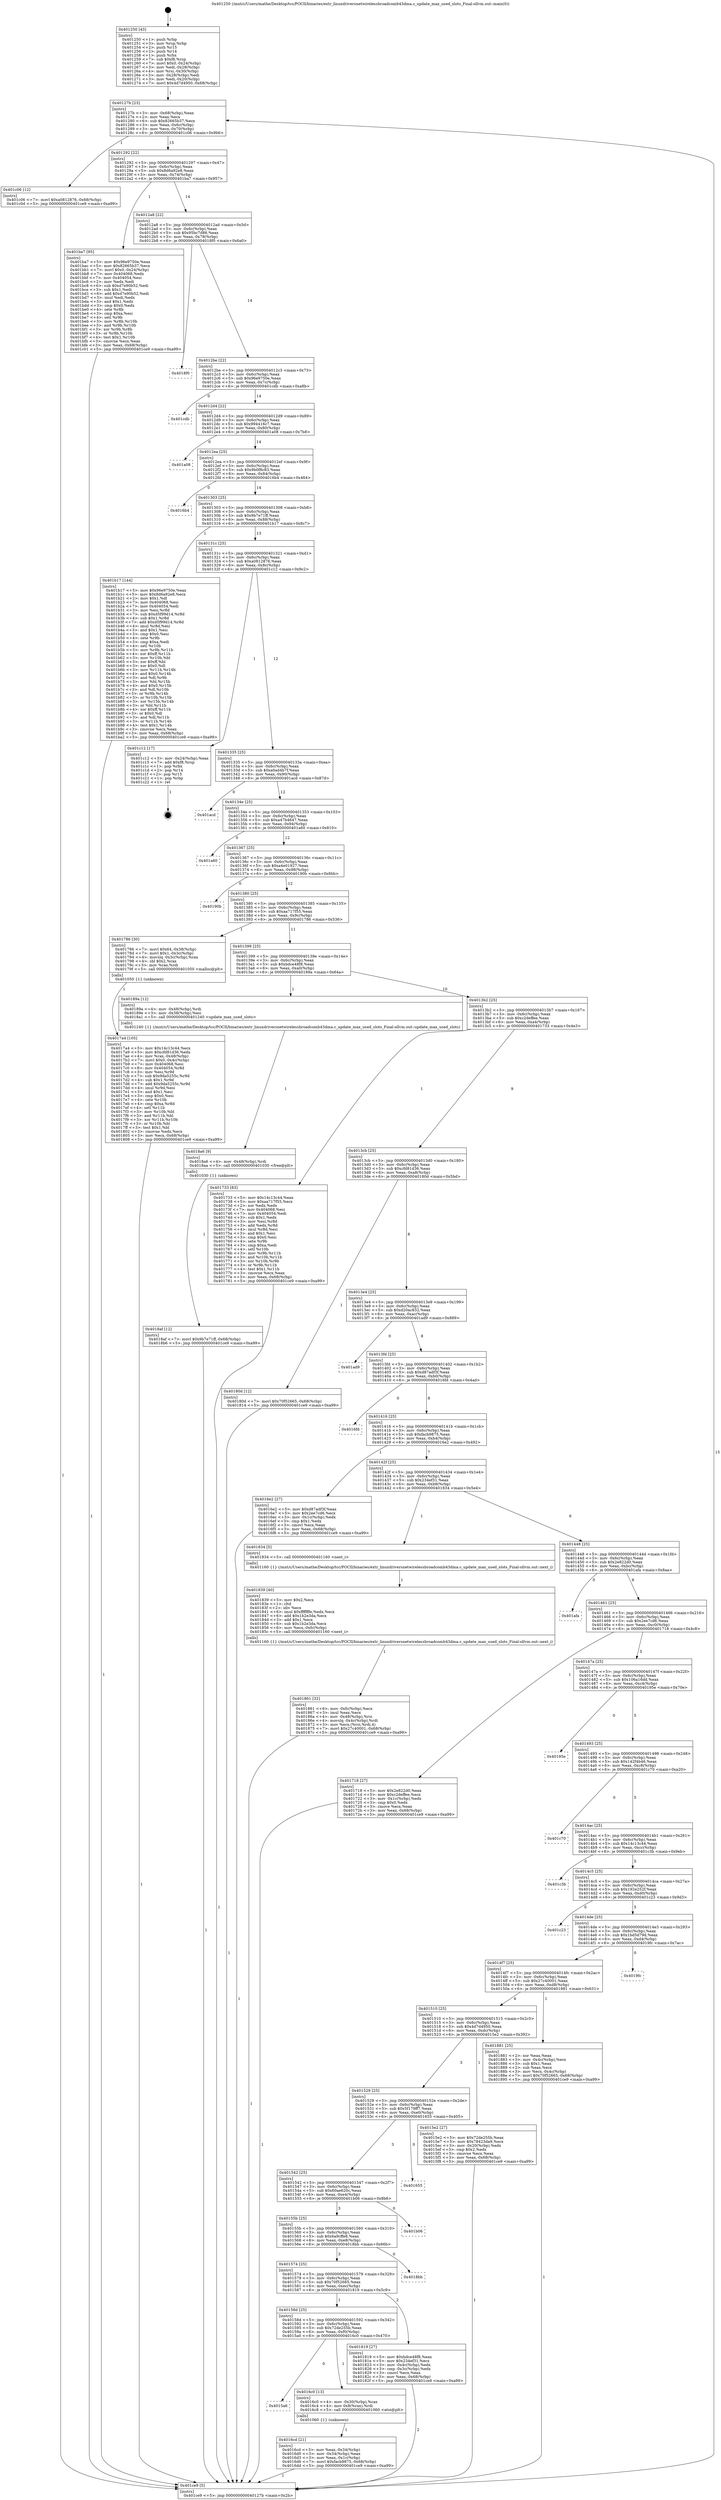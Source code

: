 digraph "0x401250" {
  label = "0x401250 (/mnt/c/Users/mathe/Desktop/tcc/POCII/binaries/extr_linuxdriversnetwirelessbroadcomb43dma.c_update_max_used_slots_Final-ollvm.out::main(0))"
  labelloc = "t"
  node[shape=record]

  Entry [label="",width=0.3,height=0.3,shape=circle,fillcolor=black,style=filled]
  "0x40127b" [label="{
     0x40127b [23]\l
     | [instrs]\l
     &nbsp;&nbsp;0x40127b \<+3\>: mov -0x68(%rbp),%eax\l
     &nbsp;&nbsp;0x40127e \<+2\>: mov %eax,%ecx\l
     &nbsp;&nbsp;0x401280 \<+6\>: sub $0x82665b37,%ecx\l
     &nbsp;&nbsp;0x401286 \<+3\>: mov %eax,-0x6c(%rbp)\l
     &nbsp;&nbsp;0x401289 \<+3\>: mov %ecx,-0x70(%rbp)\l
     &nbsp;&nbsp;0x40128c \<+6\>: je 0000000000401c06 \<main+0x9b6\>\l
  }"]
  "0x401c06" [label="{
     0x401c06 [12]\l
     | [instrs]\l
     &nbsp;&nbsp;0x401c06 \<+7\>: movl $0xa0812876,-0x68(%rbp)\l
     &nbsp;&nbsp;0x401c0d \<+5\>: jmp 0000000000401ce9 \<main+0xa99\>\l
  }"]
  "0x401292" [label="{
     0x401292 [22]\l
     | [instrs]\l
     &nbsp;&nbsp;0x401292 \<+5\>: jmp 0000000000401297 \<main+0x47\>\l
     &nbsp;&nbsp;0x401297 \<+3\>: mov -0x6c(%rbp),%eax\l
     &nbsp;&nbsp;0x40129a \<+5\>: sub $0x8d6a92e8,%eax\l
     &nbsp;&nbsp;0x40129f \<+3\>: mov %eax,-0x74(%rbp)\l
     &nbsp;&nbsp;0x4012a2 \<+6\>: je 0000000000401ba7 \<main+0x957\>\l
  }"]
  Exit [label="",width=0.3,height=0.3,shape=circle,fillcolor=black,style=filled,peripheries=2]
  "0x401ba7" [label="{
     0x401ba7 [95]\l
     | [instrs]\l
     &nbsp;&nbsp;0x401ba7 \<+5\>: mov $0x96e9750e,%eax\l
     &nbsp;&nbsp;0x401bac \<+5\>: mov $0x82665b37,%ecx\l
     &nbsp;&nbsp;0x401bb1 \<+7\>: movl $0x0,-0x24(%rbp)\l
     &nbsp;&nbsp;0x401bb8 \<+7\>: mov 0x404068,%edx\l
     &nbsp;&nbsp;0x401bbf \<+7\>: mov 0x404054,%esi\l
     &nbsp;&nbsp;0x401bc6 \<+2\>: mov %edx,%edi\l
     &nbsp;&nbsp;0x401bc8 \<+6\>: sub $0xd7e90b52,%edi\l
     &nbsp;&nbsp;0x401bce \<+3\>: sub $0x1,%edi\l
     &nbsp;&nbsp;0x401bd1 \<+6\>: add $0xd7e90b52,%edi\l
     &nbsp;&nbsp;0x401bd7 \<+3\>: imul %edi,%edx\l
     &nbsp;&nbsp;0x401bda \<+3\>: and $0x1,%edx\l
     &nbsp;&nbsp;0x401bdd \<+3\>: cmp $0x0,%edx\l
     &nbsp;&nbsp;0x401be0 \<+4\>: sete %r8b\l
     &nbsp;&nbsp;0x401be4 \<+3\>: cmp $0xa,%esi\l
     &nbsp;&nbsp;0x401be7 \<+4\>: setl %r9b\l
     &nbsp;&nbsp;0x401beb \<+3\>: mov %r8b,%r10b\l
     &nbsp;&nbsp;0x401bee \<+3\>: and %r9b,%r10b\l
     &nbsp;&nbsp;0x401bf1 \<+3\>: xor %r9b,%r8b\l
     &nbsp;&nbsp;0x401bf4 \<+3\>: or %r8b,%r10b\l
     &nbsp;&nbsp;0x401bf7 \<+4\>: test $0x1,%r10b\l
     &nbsp;&nbsp;0x401bfb \<+3\>: cmovne %ecx,%eax\l
     &nbsp;&nbsp;0x401bfe \<+3\>: mov %eax,-0x68(%rbp)\l
     &nbsp;&nbsp;0x401c01 \<+5\>: jmp 0000000000401ce9 \<main+0xa99\>\l
  }"]
  "0x4012a8" [label="{
     0x4012a8 [22]\l
     | [instrs]\l
     &nbsp;&nbsp;0x4012a8 \<+5\>: jmp 00000000004012ad \<main+0x5d\>\l
     &nbsp;&nbsp;0x4012ad \<+3\>: mov -0x6c(%rbp),%eax\l
     &nbsp;&nbsp;0x4012b0 \<+5\>: sub $0x95bc7d86,%eax\l
     &nbsp;&nbsp;0x4012b5 \<+3\>: mov %eax,-0x78(%rbp)\l
     &nbsp;&nbsp;0x4012b8 \<+6\>: je 00000000004018f0 \<main+0x6a0\>\l
  }"]
  "0x4018af" [label="{
     0x4018af [12]\l
     | [instrs]\l
     &nbsp;&nbsp;0x4018af \<+7\>: movl $0x9b7e71ff,-0x68(%rbp)\l
     &nbsp;&nbsp;0x4018b6 \<+5\>: jmp 0000000000401ce9 \<main+0xa99\>\l
  }"]
  "0x4018f0" [label="{
     0x4018f0\l
  }", style=dashed]
  "0x4012be" [label="{
     0x4012be [22]\l
     | [instrs]\l
     &nbsp;&nbsp;0x4012be \<+5\>: jmp 00000000004012c3 \<main+0x73\>\l
     &nbsp;&nbsp;0x4012c3 \<+3\>: mov -0x6c(%rbp),%eax\l
     &nbsp;&nbsp;0x4012c6 \<+5\>: sub $0x96e9750e,%eax\l
     &nbsp;&nbsp;0x4012cb \<+3\>: mov %eax,-0x7c(%rbp)\l
     &nbsp;&nbsp;0x4012ce \<+6\>: je 0000000000401cdb \<main+0xa8b\>\l
  }"]
  "0x4018a6" [label="{
     0x4018a6 [9]\l
     | [instrs]\l
     &nbsp;&nbsp;0x4018a6 \<+4\>: mov -0x48(%rbp),%rdi\l
     &nbsp;&nbsp;0x4018aa \<+5\>: call 0000000000401030 \<free@plt\>\l
     | [calls]\l
     &nbsp;&nbsp;0x401030 \{1\} (unknown)\l
  }"]
  "0x401cdb" [label="{
     0x401cdb\l
  }", style=dashed]
  "0x4012d4" [label="{
     0x4012d4 [22]\l
     | [instrs]\l
     &nbsp;&nbsp;0x4012d4 \<+5\>: jmp 00000000004012d9 \<main+0x89\>\l
     &nbsp;&nbsp;0x4012d9 \<+3\>: mov -0x6c(%rbp),%eax\l
     &nbsp;&nbsp;0x4012dc \<+5\>: sub $0x994416c7,%eax\l
     &nbsp;&nbsp;0x4012e1 \<+3\>: mov %eax,-0x80(%rbp)\l
     &nbsp;&nbsp;0x4012e4 \<+6\>: je 0000000000401a08 \<main+0x7b8\>\l
  }"]
  "0x401861" [label="{
     0x401861 [32]\l
     | [instrs]\l
     &nbsp;&nbsp;0x401861 \<+6\>: mov -0xfc(%rbp),%ecx\l
     &nbsp;&nbsp;0x401867 \<+3\>: imul %eax,%ecx\l
     &nbsp;&nbsp;0x40186a \<+4\>: mov -0x48(%rbp),%rsi\l
     &nbsp;&nbsp;0x40186e \<+4\>: movslq -0x4c(%rbp),%rdi\l
     &nbsp;&nbsp;0x401872 \<+3\>: mov %ecx,(%rsi,%rdi,4)\l
     &nbsp;&nbsp;0x401875 \<+7\>: movl $0x27c40001,-0x68(%rbp)\l
     &nbsp;&nbsp;0x40187c \<+5\>: jmp 0000000000401ce9 \<main+0xa99\>\l
  }"]
  "0x401a08" [label="{
     0x401a08\l
  }", style=dashed]
  "0x4012ea" [label="{
     0x4012ea [25]\l
     | [instrs]\l
     &nbsp;&nbsp;0x4012ea \<+5\>: jmp 00000000004012ef \<main+0x9f\>\l
     &nbsp;&nbsp;0x4012ef \<+3\>: mov -0x6c(%rbp),%eax\l
     &nbsp;&nbsp;0x4012f2 \<+5\>: sub $0x9b0f8c83,%eax\l
     &nbsp;&nbsp;0x4012f7 \<+6\>: mov %eax,-0x84(%rbp)\l
     &nbsp;&nbsp;0x4012fd \<+6\>: je 00000000004016b4 \<main+0x464\>\l
  }"]
  "0x401839" [label="{
     0x401839 [40]\l
     | [instrs]\l
     &nbsp;&nbsp;0x401839 \<+5\>: mov $0x2,%ecx\l
     &nbsp;&nbsp;0x40183e \<+1\>: cltd\l
     &nbsp;&nbsp;0x40183f \<+2\>: idiv %ecx\l
     &nbsp;&nbsp;0x401841 \<+6\>: imul $0xfffffffe,%edx,%ecx\l
     &nbsp;&nbsp;0x401847 \<+6\>: add $0x1b2e3da,%ecx\l
     &nbsp;&nbsp;0x40184d \<+3\>: add $0x1,%ecx\l
     &nbsp;&nbsp;0x401850 \<+6\>: sub $0x1b2e3da,%ecx\l
     &nbsp;&nbsp;0x401856 \<+6\>: mov %ecx,-0xfc(%rbp)\l
     &nbsp;&nbsp;0x40185c \<+5\>: call 0000000000401160 \<next_i\>\l
     | [calls]\l
     &nbsp;&nbsp;0x401160 \{1\} (/mnt/c/Users/mathe/Desktop/tcc/POCII/binaries/extr_linuxdriversnetwirelessbroadcomb43dma.c_update_max_used_slots_Final-ollvm.out::next_i)\l
  }"]
  "0x4016b4" [label="{
     0x4016b4\l
  }", style=dashed]
  "0x401303" [label="{
     0x401303 [25]\l
     | [instrs]\l
     &nbsp;&nbsp;0x401303 \<+5\>: jmp 0000000000401308 \<main+0xb8\>\l
     &nbsp;&nbsp;0x401308 \<+3\>: mov -0x6c(%rbp),%eax\l
     &nbsp;&nbsp;0x40130b \<+5\>: sub $0x9b7e71ff,%eax\l
     &nbsp;&nbsp;0x401310 \<+6\>: mov %eax,-0x88(%rbp)\l
     &nbsp;&nbsp;0x401316 \<+6\>: je 0000000000401b17 \<main+0x8c7\>\l
  }"]
  "0x4017a4" [label="{
     0x4017a4 [105]\l
     | [instrs]\l
     &nbsp;&nbsp;0x4017a4 \<+5\>: mov $0x14c13c44,%ecx\l
     &nbsp;&nbsp;0x4017a9 \<+5\>: mov $0xcfd81d36,%edx\l
     &nbsp;&nbsp;0x4017ae \<+4\>: mov %rax,-0x48(%rbp)\l
     &nbsp;&nbsp;0x4017b2 \<+7\>: movl $0x0,-0x4c(%rbp)\l
     &nbsp;&nbsp;0x4017b9 \<+7\>: mov 0x404068,%esi\l
     &nbsp;&nbsp;0x4017c0 \<+8\>: mov 0x404054,%r8d\l
     &nbsp;&nbsp;0x4017c8 \<+3\>: mov %esi,%r9d\l
     &nbsp;&nbsp;0x4017cb \<+7\>: sub $0x9da5255c,%r9d\l
     &nbsp;&nbsp;0x4017d2 \<+4\>: sub $0x1,%r9d\l
     &nbsp;&nbsp;0x4017d6 \<+7\>: add $0x9da5255c,%r9d\l
     &nbsp;&nbsp;0x4017dd \<+4\>: imul %r9d,%esi\l
     &nbsp;&nbsp;0x4017e1 \<+3\>: and $0x1,%esi\l
     &nbsp;&nbsp;0x4017e4 \<+3\>: cmp $0x0,%esi\l
     &nbsp;&nbsp;0x4017e7 \<+4\>: sete %r10b\l
     &nbsp;&nbsp;0x4017eb \<+4\>: cmp $0xa,%r8d\l
     &nbsp;&nbsp;0x4017ef \<+4\>: setl %r11b\l
     &nbsp;&nbsp;0x4017f3 \<+3\>: mov %r10b,%bl\l
     &nbsp;&nbsp;0x4017f6 \<+3\>: and %r11b,%bl\l
     &nbsp;&nbsp;0x4017f9 \<+3\>: xor %r11b,%r10b\l
     &nbsp;&nbsp;0x4017fc \<+3\>: or %r10b,%bl\l
     &nbsp;&nbsp;0x4017ff \<+3\>: test $0x1,%bl\l
     &nbsp;&nbsp;0x401802 \<+3\>: cmovne %edx,%ecx\l
     &nbsp;&nbsp;0x401805 \<+3\>: mov %ecx,-0x68(%rbp)\l
     &nbsp;&nbsp;0x401808 \<+5\>: jmp 0000000000401ce9 \<main+0xa99\>\l
  }"]
  "0x401b17" [label="{
     0x401b17 [144]\l
     | [instrs]\l
     &nbsp;&nbsp;0x401b17 \<+5\>: mov $0x96e9750e,%eax\l
     &nbsp;&nbsp;0x401b1c \<+5\>: mov $0x8d6a92e8,%ecx\l
     &nbsp;&nbsp;0x401b21 \<+2\>: mov $0x1,%dl\l
     &nbsp;&nbsp;0x401b23 \<+7\>: mov 0x404068,%esi\l
     &nbsp;&nbsp;0x401b2a \<+7\>: mov 0x404054,%edi\l
     &nbsp;&nbsp;0x401b31 \<+3\>: mov %esi,%r8d\l
     &nbsp;&nbsp;0x401b34 \<+7\>: sub $0xd5f99d14,%r8d\l
     &nbsp;&nbsp;0x401b3b \<+4\>: sub $0x1,%r8d\l
     &nbsp;&nbsp;0x401b3f \<+7\>: add $0xd5f99d14,%r8d\l
     &nbsp;&nbsp;0x401b46 \<+4\>: imul %r8d,%esi\l
     &nbsp;&nbsp;0x401b4a \<+3\>: and $0x1,%esi\l
     &nbsp;&nbsp;0x401b4d \<+3\>: cmp $0x0,%esi\l
     &nbsp;&nbsp;0x401b50 \<+4\>: sete %r9b\l
     &nbsp;&nbsp;0x401b54 \<+3\>: cmp $0xa,%edi\l
     &nbsp;&nbsp;0x401b57 \<+4\>: setl %r10b\l
     &nbsp;&nbsp;0x401b5b \<+3\>: mov %r9b,%r11b\l
     &nbsp;&nbsp;0x401b5e \<+4\>: xor $0xff,%r11b\l
     &nbsp;&nbsp;0x401b62 \<+3\>: mov %r10b,%bl\l
     &nbsp;&nbsp;0x401b65 \<+3\>: xor $0xff,%bl\l
     &nbsp;&nbsp;0x401b68 \<+3\>: xor $0x0,%dl\l
     &nbsp;&nbsp;0x401b6b \<+3\>: mov %r11b,%r14b\l
     &nbsp;&nbsp;0x401b6e \<+4\>: and $0x0,%r14b\l
     &nbsp;&nbsp;0x401b72 \<+3\>: and %dl,%r9b\l
     &nbsp;&nbsp;0x401b75 \<+3\>: mov %bl,%r15b\l
     &nbsp;&nbsp;0x401b78 \<+4\>: and $0x0,%r15b\l
     &nbsp;&nbsp;0x401b7c \<+3\>: and %dl,%r10b\l
     &nbsp;&nbsp;0x401b7f \<+3\>: or %r9b,%r14b\l
     &nbsp;&nbsp;0x401b82 \<+3\>: or %r10b,%r15b\l
     &nbsp;&nbsp;0x401b85 \<+3\>: xor %r15b,%r14b\l
     &nbsp;&nbsp;0x401b88 \<+3\>: or %bl,%r11b\l
     &nbsp;&nbsp;0x401b8b \<+4\>: xor $0xff,%r11b\l
     &nbsp;&nbsp;0x401b8f \<+3\>: or $0x0,%dl\l
     &nbsp;&nbsp;0x401b92 \<+3\>: and %dl,%r11b\l
     &nbsp;&nbsp;0x401b95 \<+3\>: or %r11b,%r14b\l
     &nbsp;&nbsp;0x401b98 \<+4\>: test $0x1,%r14b\l
     &nbsp;&nbsp;0x401b9c \<+3\>: cmovne %ecx,%eax\l
     &nbsp;&nbsp;0x401b9f \<+3\>: mov %eax,-0x68(%rbp)\l
     &nbsp;&nbsp;0x401ba2 \<+5\>: jmp 0000000000401ce9 \<main+0xa99\>\l
  }"]
  "0x40131c" [label="{
     0x40131c [25]\l
     | [instrs]\l
     &nbsp;&nbsp;0x40131c \<+5\>: jmp 0000000000401321 \<main+0xd1\>\l
     &nbsp;&nbsp;0x401321 \<+3\>: mov -0x6c(%rbp),%eax\l
     &nbsp;&nbsp;0x401324 \<+5\>: sub $0xa0812876,%eax\l
     &nbsp;&nbsp;0x401329 \<+6\>: mov %eax,-0x8c(%rbp)\l
     &nbsp;&nbsp;0x40132f \<+6\>: je 0000000000401c12 \<main+0x9c2\>\l
  }"]
  "0x4016cd" [label="{
     0x4016cd [21]\l
     | [instrs]\l
     &nbsp;&nbsp;0x4016cd \<+3\>: mov %eax,-0x34(%rbp)\l
     &nbsp;&nbsp;0x4016d0 \<+3\>: mov -0x34(%rbp),%eax\l
     &nbsp;&nbsp;0x4016d3 \<+3\>: mov %eax,-0x1c(%rbp)\l
     &nbsp;&nbsp;0x4016d6 \<+7\>: movl $0xfacb9875,-0x68(%rbp)\l
     &nbsp;&nbsp;0x4016dd \<+5\>: jmp 0000000000401ce9 \<main+0xa99\>\l
  }"]
  "0x401c12" [label="{
     0x401c12 [17]\l
     | [instrs]\l
     &nbsp;&nbsp;0x401c12 \<+3\>: mov -0x24(%rbp),%eax\l
     &nbsp;&nbsp;0x401c15 \<+7\>: add $0xf8,%rsp\l
     &nbsp;&nbsp;0x401c1c \<+1\>: pop %rbx\l
     &nbsp;&nbsp;0x401c1d \<+2\>: pop %r14\l
     &nbsp;&nbsp;0x401c1f \<+2\>: pop %r15\l
     &nbsp;&nbsp;0x401c21 \<+1\>: pop %rbp\l
     &nbsp;&nbsp;0x401c22 \<+1\>: ret\l
  }"]
  "0x401335" [label="{
     0x401335 [25]\l
     | [instrs]\l
     &nbsp;&nbsp;0x401335 \<+5\>: jmp 000000000040133a \<main+0xea\>\l
     &nbsp;&nbsp;0x40133a \<+3\>: mov -0x6c(%rbp),%eax\l
     &nbsp;&nbsp;0x40133d \<+5\>: sub $0xa0ad4b7f,%eax\l
     &nbsp;&nbsp;0x401342 \<+6\>: mov %eax,-0x90(%rbp)\l
     &nbsp;&nbsp;0x401348 \<+6\>: je 0000000000401acd \<main+0x87d\>\l
  }"]
  "0x4015a6" [label="{
     0x4015a6\l
  }", style=dashed]
  "0x401acd" [label="{
     0x401acd\l
  }", style=dashed]
  "0x40134e" [label="{
     0x40134e [25]\l
     | [instrs]\l
     &nbsp;&nbsp;0x40134e \<+5\>: jmp 0000000000401353 \<main+0x103\>\l
     &nbsp;&nbsp;0x401353 \<+3\>: mov -0x6c(%rbp),%eax\l
     &nbsp;&nbsp;0x401356 \<+5\>: sub $0xa47b4647,%eax\l
     &nbsp;&nbsp;0x40135b \<+6\>: mov %eax,-0x94(%rbp)\l
     &nbsp;&nbsp;0x401361 \<+6\>: je 0000000000401a60 \<main+0x810\>\l
  }"]
  "0x4016c0" [label="{
     0x4016c0 [13]\l
     | [instrs]\l
     &nbsp;&nbsp;0x4016c0 \<+4\>: mov -0x30(%rbp),%rax\l
     &nbsp;&nbsp;0x4016c4 \<+4\>: mov 0x8(%rax),%rdi\l
     &nbsp;&nbsp;0x4016c8 \<+5\>: call 0000000000401060 \<atoi@plt\>\l
     | [calls]\l
     &nbsp;&nbsp;0x401060 \{1\} (unknown)\l
  }"]
  "0x401a60" [label="{
     0x401a60\l
  }", style=dashed]
  "0x401367" [label="{
     0x401367 [25]\l
     | [instrs]\l
     &nbsp;&nbsp;0x401367 \<+5\>: jmp 000000000040136c \<main+0x11c\>\l
     &nbsp;&nbsp;0x40136c \<+3\>: mov -0x6c(%rbp),%eax\l
     &nbsp;&nbsp;0x40136f \<+5\>: sub $0xa4e01927,%eax\l
     &nbsp;&nbsp;0x401374 \<+6\>: mov %eax,-0x98(%rbp)\l
     &nbsp;&nbsp;0x40137a \<+6\>: je 000000000040190b \<main+0x6bb\>\l
  }"]
  "0x40158d" [label="{
     0x40158d [25]\l
     | [instrs]\l
     &nbsp;&nbsp;0x40158d \<+5\>: jmp 0000000000401592 \<main+0x342\>\l
     &nbsp;&nbsp;0x401592 \<+3\>: mov -0x6c(%rbp),%eax\l
     &nbsp;&nbsp;0x401595 \<+5\>: sub $0x72de255b,%eax\l
     &nbsp;&nbsp;0x40159a \<+6\>: mov %eax,-0xf0(%rbp)\l
     &nbsp;&nbsp;0x4015a0 \<+6\>: je 00000000004016c0 \<main+0x470\>\l
  }"]
  "0x40190b" [label="{
     0x40190b\l
  }", style=dashed]
  "0x401380" [label="{
     0x401380 [25]\l
     | [instrs]\l
     &nbsp;&nbsp;0x401380 \<+5\>: jmp 0000000000401385 \<main+0x135\>\l
     &nbsp;&nbsp;0x401385 \<+3\>: mov -0x6c(%rbp),%eax\l
     &nbsp;&nbsp;0x401388 \<+5\>: sub $0xaa717f55,%eax\l
     &nbsp;&nbsp;0x40138d \<+6\>: mov %eax,-0x9c(%rbp)\l
     &nbsp;&nbsp;0x401393 \<+6\>: je 0000000000401786 \<main+0x536\>\l
  }"]
  "0x401819" [label="{
     0x401819 [27]\l
     | [instrs]\l
     &nbsp;&nbsp;0x401819 \<+5\>: mov $0xbdce48f8,%eax\l
     &nbsp;&nbsp;0x40181e \<+5\>: mov $0x234ef31,%ecx\l
     &nbsp;&nbsp;0x401823 \<+3\>: mov -0x4c(%rbp),%edx\l
     &nbsp;&nbsp;0x401826 \<+3\>: cmp -0x3c(%rbp),%edx\l
     &nbsp;&nbsp;0x401829 \<+3\>: cmovl %ecx,%eax\l
     &nbsp;&nbsp;0x40182c \<+3\>: mov %eax,-0x68(%rbp)\l
     &nbsp;&nbsp;0x40182f \<+5\>: jmp 0000000000401ce9 \<main+0xa99\>\l
  }"]
  "0x401786" [label="{
     0x401786 [30]\l
     | [instrs]\l
     &nbsp;&nbsp;0x401786 \<+7\>: movl $0x64,-0x38(%rbp)\l
     &nbsp;&nbsp;0x40178d \<+7\>: movl $0x1,-0x3c(%rbp)\l
     &nbsp;&nbsp;0x401794 \<+4\>: movslq -0x3c(%rbp),%rax\l
     &nbsp;&nbsp;0x401798 \<+4\>: shl $0x2,%rax\l
     &nbsp;&nbsp;0x40179c \<+3\>: mov %rax,%rdi\l
     &nbsp;&nbsp;0x40179f \<+5\>: call 0000000000401050 \<malloc@plt\>\l
     | [calls]\l
     &nbsp;&nbsp;0x401050 \{1\} (unknown)\l
  }"]
  "0x401399" [label="{
     0x401399 [25]\l
     | [instrs]\l
     &nbsp;&nbsp;0x401399 \<+5\>: jmp 000000000040139e \<main+0x14e\>\l
     &nbsp;&nbsp;0x40139e \<+3\>: mov -0x6c(%rbp),%eax\l
     &nbsp;&nbsp;0x4013a1 \<+5\>: sub $0xbdce48f8,%eax\l
     &nbsp;&nbsp;0x4013a6 \<+6\>: mov %eax,-0xa0(%rbp)\l
     &nbsp;&nbsp;0x4013ac \<+6\>: je 000000000040189a \<main+0x64a\>\l
  }"]
  "0x401574" [label="{
     0x401574 [25]\l
     | [instrs]\l
     &nbsp;&nbsp;0x401574 \<+5\>: jmp 0000000000401579 \<main+0x329\>\l
     &nbsp;&nbsp;0x401579 \<+3\>: mov -0x6c(%rbp),%eax\l
     &nbsp;&nbsp;0x40157c \<+5\>: sub $0x70f52665,%eax\l
     &nbsp;&nbsp;0x401581 \<+6\>: mov %eax,-0xec(%rbp)\l
     &nbsp;&nbsp;0x401587 \<+6\>: je 0000000000401819 \<main+0x5c9\>\l
  }"]
  "0x40189a" [label="{
     0x40189a [12]\l
     | [instrs]\l
     &nbsp;&nbsp;0x40189a \<+4\>: mov -0x48(%rbp),%rdi\l
     &nbsp;&nbsp;0x40189e \<+3\>: mov -0x38(%rbp),%esi\l
     &nbsp;&nbsp;0x4018a1 \<+5\>: call 0000000000401240 \<update_max_used_slots\>\l
     | [calls]\l
     &nbsp;&nbsp;0x401240 \{1\} (/mnt/c/Users/mathe/Desktop/tcc/POCII/binaries/extr_linuxdriversnetwirelessbroadcomb43dma.c_update_max_used_slots_Final-ollvm.out::update_max_used_slots)\l
  }"]
  "0x4013b2" [label="{
     0x4013b2 [25]\l
     | [instrs]\l
     &nbsp;&nbsp;0x4013b2 \<+5\>: jmp 00000000004013b7 \<main+0x167\>\l
     &nbsp;&nbsp;0x4013b7 \<+3\>: mov -0x6c(%rbp),%eax\l
     &nbsp;&nbsp;0x4013ba \<+5\>: sub $0xc2deffee,%eax\l
     &nbsp;&nbsp;0x4013bf \<+6\>: mov %eax,-0xa4(%rbp)\l
     &nbsp;&nbsp;0x4013c5 \<+6\>: je 0000000000401733 \<main+0x4e3\>\l
  }"]
  "0x4018bb" [label="{
     0x4018bb\l
  }", style=dashed]
  "0x401733" [label="{
     0x401733 [83]\l
     | [instrs]\l
     &nbsp;&nbsp;0x401733 \<+5\>: mov $0x14c13c44,%eax\l
     &nbsp;&nbsp;0x401738 \<+5\>: mov $0xaa717f55,%ecx\l
     &nbsp;&nbsp;0x40173d \<+2\>: xor %edx,%edx\l
     &nbsp;&nbsp;0x40173f \<+7\>: mov 0x404068,%esi\l
     &nbsp;&nbsp;0x401746 \<+7\>: mov 0x404054,%edi\l
     &nbsp;&nbsp;0x40174d \<+3\>: sub $0x1,%edx\l
     &nbsp;&nbsp;0x401750 \<+3\>: mov %esi,%r8d\l
     &nbsp;&nbsp;0x401753 \<+3\>: add %edx,%r8d\l
     &nbsp;&nbsp;0x401756 \<+4\>: imul %r8d,%esi\l
     &nbsp;&nbsp;0x40175a \<+3\>: and $0x1,%esi\l
     &nbsp;&nbsp;0x40175d \<+3\>: cmp $0x0,%esi\l
     &nbsp;&nbsp;0x401760 \<+4\>: sete %r9b\l
     &nbsp;&nbsp;0x401764 \<+3\>: cmp $0xa,%edi\l
     &nbsp;&nbsp;0x401767 \<+4\>: setl %r10b\l
     &nbsp;&nbsp;0x40176b \<+3\>: mov %r9b,%r11b\l
     &nbsp;&nbsp;0x40176e \<+3\>: and %r10b,%r11b\l
     &nbsp;&nbsp;0x401771 \<+3\>: xor %r10b,%r9b\l
     &nbsp;&nbsp;0x401774 \<+3\>: or %r9b,%r11b\l
     &nbsp;&nbsp;0x401777 \<+4\>: test $0x1,%r11b\l
     &nbsp;&nbsp;0x40177b \<+3\>: cmovne %ecx,%eax\l
     &nbsp;&nbsp;0x40177e \<+3\>: mov %eax,-0x68(%rbp)\l
     &nbsp;&nbsp;0x401781 \<+5\>: jmp 0000000000401ce9 \<main+0xa99\>\l
  }"]
  "0x4013cb" [label="{
     0x4013cb [25]\l
     | [instrs]\l
     &nbsp;&nbsp;0x4013cb \<+5\>: jmp 00000000004013d0 \<main+0x180\>\l
     &nbsp;&nbsp;0x4013d0 \<+3\>: mov -0x6c(%rbp),%eax\l
     &nbsp;&nbsp;0x4013d3 \<+5\>: sub $0xcfd81d36,%eax\l
     &nbsp;&nbsp;0x4013d8 \<+6\>: mov %eax,-0xa8(%rbp)\l
     &nbsp;&nbsp;0x4013de \<+6\>: je 000000000040180d \<main+0x5bd\>\l
  }"]
  "0x40155b" [label="{
     0x40155b [25]\l
     | [instrs]\l
     &nbsp;&nbsp;0x40155b \<+5\>: jmp 0000000000401560 \<main+0x310\>\l
     &nbsp;&nbsp;0x401560 \<+3\>: mov -0x6c(%rbp),%eax\l
     &nbsp;&nbsp;0x401563 \<+5\>: sub $0x6a9cffe8,%eax\l
     &nbsp;&nbsp;0x401568 \<+6\>: mov %eax,-0xe8(%rbp)\l
     &nbsp;&nbsp;0x40156e \<+6\>: je 00000000004018bb \<main+0x66b\>\l
  }"]
  "0x40180d" [label="{
     0x40180d [12]\l
     | [instrs]\l
     &nbsp;&nbsp;0x40180d \<+7\>: movl $0x70f52665,-0x68(%rbp)\l
     &nbsp;&nbsp;0x401814 \<+5\>: jmp 0000000000401ce9 \<main+0xa99\>\l
  }"]
  "0x4013e4" [label="{
     0x4013e4 [25]\l
     | [instrs]\l
     &nbsp;&nbsp;0x4013e4 \<+5\>: jmp 00000000004013e9 \<main+0x199\>\l
     &nbsp;&nbsp;0x4013e9 \<+3\>: mov -0x6c(%rbp),%eax\l
     &nbsp;&nbsp;0x4013ec \<+5\>: sub $0xd20ac832,%eax\l
     &nbsp;&nbsp;0x4013f1 \<+6\>: mov %eax,-0xac(%rbp)\l
     &nbsp;&nbsp;0x4013f7 \<+6\>: je 0000000000401ad9 \<main+0x889\>\l
  }"]
  "0x401b06" [label="{
     0x401b06\l
  }", style=dashed]
  "0x401ad9" [label="{
     0x401ad9\l
  }", style=dashed]
  "0x4013fd" [label="{
     0x4013fd [25]\l
     | [instrs]\l
     &nbsp;&nbsp;0x4013fd \<+5\>: jmp 0000000000401402 \<main+0x1b2\>\l
     &nbsp;&nbsp;0x401402 \<+3\>: mov -0x6c(%rbp),%eax\l
     &nbsp;&nbsp;0x401405 \<+5\>: sub $0xd87adf3f,%eax\l
     &nbsp;&nbsp;0x40140a \<+6\>: mov %eax,-0xb0(%rbp)\l
     &nbsp;&nbsp;0x401410 \<+6\>: je 00000000004016fd \<main+0x4ad\>\l
  }"]
  "0x401542" [label="{
     0x401542 [25]\l
     | [instrs]\l
     &nbsp;&nbsp;0x401542 \<+5\>: jmp 0000000000401547 \<main+0x2f7\>\l
     &nbsp;&nbsp;0x401547 \<+3\>: mov -0x6c(%rbp),%eax\l
     &nbsp;&nbsp;0x40154a \<+5\>: sub $0x60ae620c,%eax\l
     &nbsp;&nbsp;0x40154f \<+6\>: mov %eax,-0xe4(%rbp)\l
     &nbsp;&nbsp;0x401555 \<+6\>: je 0000000000401b06 \<main+0x8b6\>\l
  }"]
  "0x4016fd" [label="{
     0x4016fd\l
  }", style=dashed]
  "0x401416" [label="{
     0x401416 [25]\l
     | [instrs]\l
     &nbsp;&nbsp;0x401416 \<+5\>: jmp 000000000040141b \<main+0x1cb\>\l
     &nbsp;&nbsp;0x40141b \<+3\>: mov -0x6c(%rbp),%eax\l
     &nbsp;&nbsp;0x40141e \<+5\>: sub $0xfacb9875,%eax\l
     &nbsp;&nbsp;0x401423 \<+6\>: mov %eax,-0xb4(%rbp)\l
     &nbsp;&nbsp;0x401429 \<+6\>: je 00000000004016e2 \<main+0x492\>\l
  }"]
  "0x401655" [label="{
     0x401655\l
  }", style=dashed]
  "0x4016e2" [label="{
     0x4016e2 [27]\l
     | [instrs]\l
     &nbsp;&nbsp;0x4016e2 \<+5\>: mov $0xd87adf3f,%eax\l
     &nbsp;&nbsp;0x4016e7 \<+5\>: mov $0x2ee7cd6,%ecx\l
     &nbsp;&nbsp;0x4016ec \<+3\>: mov -0x1c(%rbp),%edx\l
     &nbsp;&nbsp;0x4016ef \<+3\>: cmp $0x1,%edx\l
     &nbsp;&nbsp;0x4016f2 \<+3\>: cmovl %ecx,%eax\l
     &nbsp;&nbsp;0x4016f5 \<+3\>: mov %eax,-0x68(%rbp)\l
     &nbsp;&nbsp;0x4016f8 \<+5\>: jmp 0000000000401ce9 \<main+0xa99\>\l
  }"]
  "0x40142f" [label="{
     0x40142f [25]\l
     | [instrs]\l
     &nbsp;&nbsp;0x40142f \<+5\>: jmp 0000000000401434 \<main+0x1e4\>\l
     &nbsp;&nbsp;0x401434 \<+3\>: mov -0x6c(%rbp),%eax\l
     &nbsp;&nbsp;0x401437 \<+5\>: sub $0x234ef31,%eax\l
     &nbsp;&nbsp;0x40143c \<+6\>: mov %eax,-0xb8(%rbp)\l
     &nbsp;&nbsp;0x401442 \<+6\>: je 0000000000401834 \<main+0x5e4\>\l
  }"]
  "0x401250" [label="{
     0x401250 [43]\l
     | [instrs]\l
     &nbsp;&nbsp;0x401250 \<+1\>: push %rbp\l
     &nbsp;&nbsp;0x401251 \<+3\>: mov %rsp,%rbp\l
     &nbsp;&nbsp;0x401254 \<+2\>: push %r15\l
     &nbsp;&nbsp;0x401256 \<+2\>: push %r14\l
     &nbsp;&nbsp;0x401258 \<+1\>: push %rbx\l
     &nbsp;&nbsp;0x401259 \<+7\>: sub $0xf8,%rsp\l
     &nbsp;&nbsp;0x401260 \<+7\>: movl $0x0,-0x24(%rbp)\l
     &nbsp;&nbsp;0x401267 \<+3\>: mov %edi,-0x28(%rbp)\l
     &nbsp;&nbsp;0x40126a \<+4\>: mov %rsi,-0x30(%rbp)\l
     &nbsp;&nbsp;0x40126e \<+3\>: mov -0x28(%rbp),%edi\l
     &nbsp;&nbsp;0x401271 \<+3\>: mov %edi,-0x20(%rbp)\l
     &nbsp;&nbsp;0x401274 \<+7\>: movl $0x4d7d4950,-0x68(%rbp)\l
  }"]
  "0x401834" [label="{
     0x401834 [5]\l
     | [instrs]\l
     &nbsp;&nbsp;0x401834 \<+5\>: call 0000000000401160 \<next_i\>\l
     | [calls]\l
     &nbsp;&nbsp;0x401160 \{1\} (/mnt/c/Users/mathe/Desktop/tcc/POCII/binaries/extr_linuxdriversnetwirelessbroadcomb43dma.c_update_max_used_slots_Final-ollvm.out::next_i)\l
  }"]
  "0x401448" [label="{
     0x401448 [25]\l
     | [instrs]\l
     &nbsp;&nbsp;0x401448 \<+5\>: jmp 000000000040144d \<main+0x1fd\>\l
     &nbsp;&nbsp;0x40144d \<+3\>: mov -0x6c(%rbp),%eax\l
     &nbsp;&nbsp;0x401450 \<+5\>: sub $0x2e822d0,%eax\l
     &nbsp;&nbsp;0x401455 \<+6\>: mov %eax,-0xbc(%rbp)\l
     &nbsp;&nbsp;0x40145b \<+6\>: je 0000000000401afa \<main+0x8aa\>\l
  }"]
  "0x401ce9" [label="{
     0x401ce9 [5]\l
     | [instrs]\l
     &nbsp;&nbsp;0x401ce9 \<+5\>: jmp 000000000040127b \<main+0x2b\>\l
  }"]
  "0x401afa" [label="{
     0x401afa\l
  }", style=dashed]
  "0x401461" [label="{
     0x401461 [25]\l
     | [instrs]\l
     &nbsp;&nbsp;0x401461 \<+5\>: jmp 0000000000401466 \<main+0x216\>\l
     &nbsp;&nbsp;0x401466 \<+3\>: mov -0x6c(%rbp),%eax\l
     &nbsp;&nbsp;0x401469 \<+5\>: sub $0x2ee7cd6,%eax\l
     &nbsp;&nbsp;0x40146e \<+6\>: mov %eax,-0xc0(%rbp)\l
     &nbsp;&nbsp;0x401474 \<+6\>: je 0000000000401718 \<main+0x4c8\>\l
  }"]
  "0x401529" [label="{
     0x401529 [25]\l
     | [instrs]\l
     &nbsp;&nbsp;0x401529 \<+5\>: jmp 000000000040152e \<main+0x2de\>\l
     &nbsp;&nbsp;0x40152e \<+3\>: mov -0x6c(%rbp),%eax\l
     &nbsp;&nbsp;0x401531 \<+5\>: sub $0x5f179ff7,%eax\l
     &nbsp;&nbsp;0x401536 \<+6\>: mov %eax,-0xe0(%rbp)\l
     &nbsp;&nbsp;0x40153c \<+6\>: je 0000000000401655 \<main+0x405\>\l
  }"]
  "0x401718" [label="{
     0x401718 [27]\l
     | [instrs]\l
     &nbsp;&nbsp;0x401718 \<+5\>: mov $0x2e822d0,%eax\l
     &nbsp;&nbsp;0x40171d \<+5\>: mov $0xc2deffee,%ecx\l
     &nbsp;&nbsp;0x401722 \<+3\>: mov -0x1c(%rbp),%edx\l
     &nbsp;&nbsp;0x401725 \<+3\>: cmp $0x0,%edx\l
     &nbsp;&nbsp;0x401728 \<+3\>: cmove %ecx,%eax\l
     &nbsp;&nbsp;0x40172b \<+3\>: mov %eax,-0x68(%rbp)\l
     &nbsp;&nbsp;0x40172e \<+5\>: jmp 0000000000401ce9 \<main+0xa99\>\l
  }"]
  "0x40147a" [label="{
     0x40147a [25]\l
     | [instrs]\l
     &nbsp;&nbsp;0x40147a \<+5\>: jmp 000000000040147f \<main+0x22f\>\l
     &nbsp;&nbsp;0x40147f \<+3\>: mov -0x6c(%rbp),%eax\l
     &nbsp;&nbsp;0x401482 \<+5\>: sub $0x106a16dd,%eax\l
     &nbsp;&nbsp;0x401487 \<+6\>: mov %eax,-0xc4(%rbp)\l
     &nbsp;&nbsp;0x40148d \<+6\>: je 000000000040195e \<main+0x70e\>\l
  }"]
  "0x4015e2" [label="{
     0x4015e2 [27]\l
     | [instrs]\l
     &nbsp;&nbsp;0x4015e2 \<+5\>: mov $0x72de255b,%eax\l
     &nbsp;&nbsp;0x4015e7 \<+5\>: mov $0x78423da9,%ecx\l
     &nbsp;&nbsp;0x4015ec \<+3\>: mov -0x20(%rbp),%edx\l
     &nbsp;&nbsp;0x4015ef \<+3\>: cmp $0x2,%edx\l
     &nbsp;&nbsp;0x4015f2 \<+3\>: cmovne %ecx,%eax\l
     &nbsp;&nbsp;0x4015f5 \<+3\>: mov %eax,-0x68(%rbp)\l
     &nbsp;&nbsp;0x4015f8 \<+5\>: jmp 0000000000401ce9 \<main+0xa99\>\l
  }"]
  "0x40195e" [label="{
     0x40195e\l
  }", style=dashed]
  "0x401493" [label="{
     0x401493 [25]\l
     | [instrs]\l
     &nbsp;&nbsp;0x401493 \<+5\>: jmp 0000000000401498 \<main+0x248\>\l
     &nbsp;&nbsp;0x401498 \<+3\>: mov -0x6c(%rbp),%eax\l
     &nbsp;&nbsp;0x40149b \<+5\>: sub $0x142f4b46,%eax\l
     &nbsp;&nbsp;0x4014a0 \<+6\>: mov %eax,-0xc8(%rbp)\l
     &nbsp;&nbsp;0x4014a6 \<+6\>: je 0000000000401c70 \<main+0xa20\>\l
  }"]
  "0x401510" [label="{
     0x401510 [25]\l
     | [instrs]\l
     &nbsp;&nbsp;0x401510 \<+5\>: jmp 0000000000401515 \<main+0x2c5\>\l
     &nbsp;&nbsp;0x401515 \<+3\>: mov -0x6c(%rbp),%eax\l
     &nbsp;&nbsp;0x401518 \<+5\>: sub $0x4d7d4950,%eax\l
     &nbsp;&nbsp;0x40151d \<+6\>: mov %eax,-0xdc(%rbp)\l
     &nbsp;&nbsp;0x401523 \<+6\>: je 00000000004015e2 \<main+0x392\>\l
  }"]
  "0x401c70" [label="{
     0x401c70\l
  }", style=dashed]
  "0x4014ac" [label="{
     0x4014ac [25]\l
     | [instrs]\l
     &nbsp;&nbsp;0x4014ac \<+5\>: jmp 00000000004014b1 \<main+0x261\>\l
     &nbsp;&nbsp;0x4014b1 \<+3\>: mov -0x6c(%rbp),%eax\l
     &nbsp;&nbsp;0x4014b4 \<+5\>: sub $0x14c13c44,%eax\l
     &nbsp;&nbsp;0x4014b9 \<+6\>: mov %eax,-0xcc(%rbp)\l
     &nbsp;&nbsp;0x4014bf \<+6\>: je 0000000000401c3b \<main+0x9eb\>\l
  }"]
  "0x401881" [label="{
     0x401881 [25]\l
     | [instrs]\l
     &nbsp;&nbsp;0x401881 \<+2\>: xor %eax,%eax\l
     &nbsp;&nbsp;0x401883 \<+3\>: mov -0x4c(%rbp),%ecx\l
     &nbsp;&nbsp;0x401886 \<+3\>: sub $0x1,%eax\l
     &nbsp;&nbsp;0x401889 \<+2\>: sub %eax,%ecx\l
     &nbsp;&nbsp;0x40188b \<+3\>: mov %ecx,-0x4c(%rbp)\l
     &nbsp;&nbsp;0x40188e \<+7\>: movl $0x70f52665,-0x68(%rbp)\l
     &nbsp;&nbsp;0x401895 \<+5\>: jmp 0000000000401ce9 \<main+0xa99\>\l
  }"]
  "0x401c3b" [label="{
     0x401c3b\l
  }", style=dashed]
  "0x4014c5" [label="{
     0x4014c5 [25]\l
     | [instrs]\l
     &nbsp;&nbsp;0x4014c5 \<+5\>: jmp 00000000004014ca \<main+0x27a\>\l
     &nbsp;&nbsp;0x4014ca \<+3\>: mov -0x6c(%rbp),%eax\l
     &nbsp;&nbsp;0x4014cd \<+5\>: sub $0x192e252f,%eax\l
     &nbsp;&nbsp;0x4014d2 \<+6\>: mov %eax,-0xd0(%rbp)\l
     &nbsp;&nbsp;0x4014d8 \<+6\>: je 0000000000401c23 \<main+0x9d3\>\l
  }"]
  "0x4014f7" [label="{
     0x4014f7 [25]\l
     | [instrs]\l
     &nbsp;&nbsp;0x4014f7 \<+5\>: jmp 00000000004014fc \<main+0x2ac\>\l
     &nbsp;&nbsp;0x4014fc \<+3\>: mov -0x6c(%rbp),%eax\l
     &nbsp;&nbsp;0x4014ff \<+5\>: sub $0x27c40001,%eax\l
     &nbsp;&nbsp;0x401504 \<+6\>: mov %eax,-0xd8(%rbp)\l
     &nbsp;&nbsp;0x40150a \<+6\>: je 0000000000401881 \<main+0x631\>\l
  }"]
  "0x401c23" [label="{
     0x401c23\l
  }", style=dashed]
  "0x4014de" [label="{
     0x4014de [25]\l
     | [instrs]\l
     &nbsp;&nbsp;0x4014de \<+5\>: jmp 00000000004014e3 \<main+0x293\>\l
     &nbsp;&nbsp;0x4014e3 \<+3\>: mov -0x6c(%rbp),%eax\l
     &nbsp;&nbsp;0x4014e6 \<+5\>: sub $0x1bd5d79d,%eax\l
     &nbsp;&nbsp;0x4014eb \<+6\>: mov %eax,-0xd4(%rbp)\l
     &nbsp;&nbsp;0x4014f1 \<+6\>: je 00000000004019fc \<main+0x7ac\>\l
  }"]
  "0x4019fc" [label="{
     0x4019fc\l
  }", style=dashed]
  Entry -> "0x401250" [label=" 1"]
  "0x40127b" -> "0x401c06" [label=" 1"]
  "0x40127b" -> "0x401292" [label=" 15"]
  "0x401c12" -> Exit [label=" 1"]
  "0x401292" -> "0x401ba7" [label=" 1"]
  "0x401292" -> "0x4012a8" [label=" 14"]
  "0x401c06" -> "0x401ce9" [label=" 1"]
  "0x4012a8" -> "0x4018f0" [label=" 0"]
  "0x4012a8" -> "0x4012be" [label=" 14"]
  "0x401ba7" -> "0x401ce9" [label=" 1"]
  "0x4012be" -> "0x401cdb" [label=" 0"]
  "0x4012be" -> "0x4012d4" [label=" 14"]
  "0x401b17" -> "0x401ce9" [label=" 1"]
  "0x4012d4" -> "0x401a08" [label=" 0"]
  "0x4012d4" -> "0x4012ea" [label=" 14"]
  "0x4018af" -> "0x401ce9" [label=" 1"]
  "0x4012ea" -> "0x4016b4" [label=" 0"]
  "0x4012ea" -> "0x401303" [label=" 14"]
  "0x4018a6" -> "0x4018af" [label=" 1"]
  "0x401303" -> "0x401b17" [label=" 1"]
  "0x401303" -> "0x40131c" [label=" 13"]
  "0x40189a" -> "0x4018a6" [label=" 1"]
  "0x40131c" -> "0x401c12" [label=" 1"]
  "0x40131c" -> "0x401335" [label=" 12"]
  "0x401881" -> "0x401ce9" [label=" 1"]
  "0x401335" -> "0x401acd" [label=" 0"]
  "0x401335" -> "0x40134e" [label=" 12"]
  "0x401861" -> "0x401ce9" [label=" 1"]
  "0x40134e" -> "0x401a60" [label=" 0"]
  "0x40134e" -> "0x401367" [label=" 12"]
  "0x401839" -> "0x401861" [label=" 1"]
  "0x401367" -> "0x40190b" [label=" 0"]
  "0x401367" -> "0x401380" [label=" 12"]
  "0x401819" -> "0x401ce9" [label=" 2"]
  "0x401380" -> "0x401786" [label=" 1"]
  "0x401380" -> "0x401399" [label=" 11"]
  "0x40180d" -> "0x401ce9" [label=" 1"]
  "0x401399" -> "0x40189a" [label=" 1"]
  "0x401399" -> "0x4013b2" [label=" 10"]
  "0x401786" -> "0x4017a4" [label=" 1"]
  "0x4013b2" -> "0x401733" [label=" 1"]
  "0x4013b2" -> "0x4013cb" [label=" 9"]
  "0x401733" -> "0x401ce9" [label=" 1"]
  "0x4013cb" -> "0x40180d" [label=" 1"]
  "0x4013cb" -> "0x4013e4" [label=" 8"]
  "0x4016e2" -> "0x401ce9" [label=" 1"]
  "0x4013e4" -> "0x401ad9" [label=" 0"]
  "0x4013e4" -> "0x4013fd" [label=" 8"]
  "0x4016cd" -> "0x401ce9" [label=" 1"]
  "0x4013fd" -> "0x4016fd" [label=" 0"]
  "0x4013fd" -> "0x401416" [label=" 8"]
  "0x40158d" -> "0x4015a6" [label=" 0"]
  "0x401416" -> "0x4016e2" [label=" 1"]
  "0x401416" -> "0x40142f" [label=" 7"]
  "0x40158d" -> "0x4016c0" [label=" 1"]
  "0x40142f" -> "0x401834" [label=" 1"]
  "0x40142f" -> "0x401448" [label=" 6"]
  "0x401574" -> "0x40158d" [label=" 1"]
  "0x401448" -> "0x401afa" [label=" 0"]
  "0x401448" -> "0x401461" [label=" 6"]
  "0x401574" -> "0x401819" [label=" 2"]
  "0x401461" -> "0x401718" [label=" 1"]
  "0x401461" -> "0x40147a" [label=" 5"]
  "0x4017a4" -> "0x401ce9" [label=" 1"]
  "0x40147a" -> "0x40195e" [label=" 0"]
  "0x40147a" -> "0x401493" [label=" 5"]
  "0x40155b" -> "0x401574" [label=" 3"]
  "0x401493" -> "0x401c70" [label=" 0"]
  "0x401493" -> "0x4014ac" [label=" 5"]
  "0x401718" -> "0x401ce9" [label=" 1"]
  "0x4014ac" -> "0x401c3b" [label=" 0"]
  "0x4014ac" -> "0x4014c5" [label=" 5"]
  "0x401542" -> "0x40155b" [label=" 3"]
  "0x4014c5" -> "0x401c23" [label=" 0"]
  "0x4014c5" -> "0x4014de" [label=" 5"]
  "0x4016c0" -> "0x4016cd" [label=" 1"]
  "0x4014de" -> "0x4019fc" [label=" 0"]
  "0x4014de" -> "0x4014f7" [label=" 5"]
  "0x401542" -> "0x401b06" [label=" 0"]
  "0x4014f7" -> "0x401881" [label=" 1"]
  "0x4014f7" -> "0x401510" [label=" 4"]
  "0x40155b" -> "0x4018bb" [label=" 0"]
  "0x401510" -> "0x4015e2" [label=" 1"]
  "0x401510" -> "0x401529" [label=" 3"]
  "0x4015e2" -> "0x401ce9" [label=" 1"]
  "0x401250" -> "0x40127b" [label=" 1"]
  "0x401ce9" -> "0x40127b" [label=" 15"]
  "0x401834" -> "0x401839" [label=" 1"]
  "0x401529" -> "0x401655" [label=" 0"]
  "0x401529" -> "0x401542" [label=" 3"]
}
